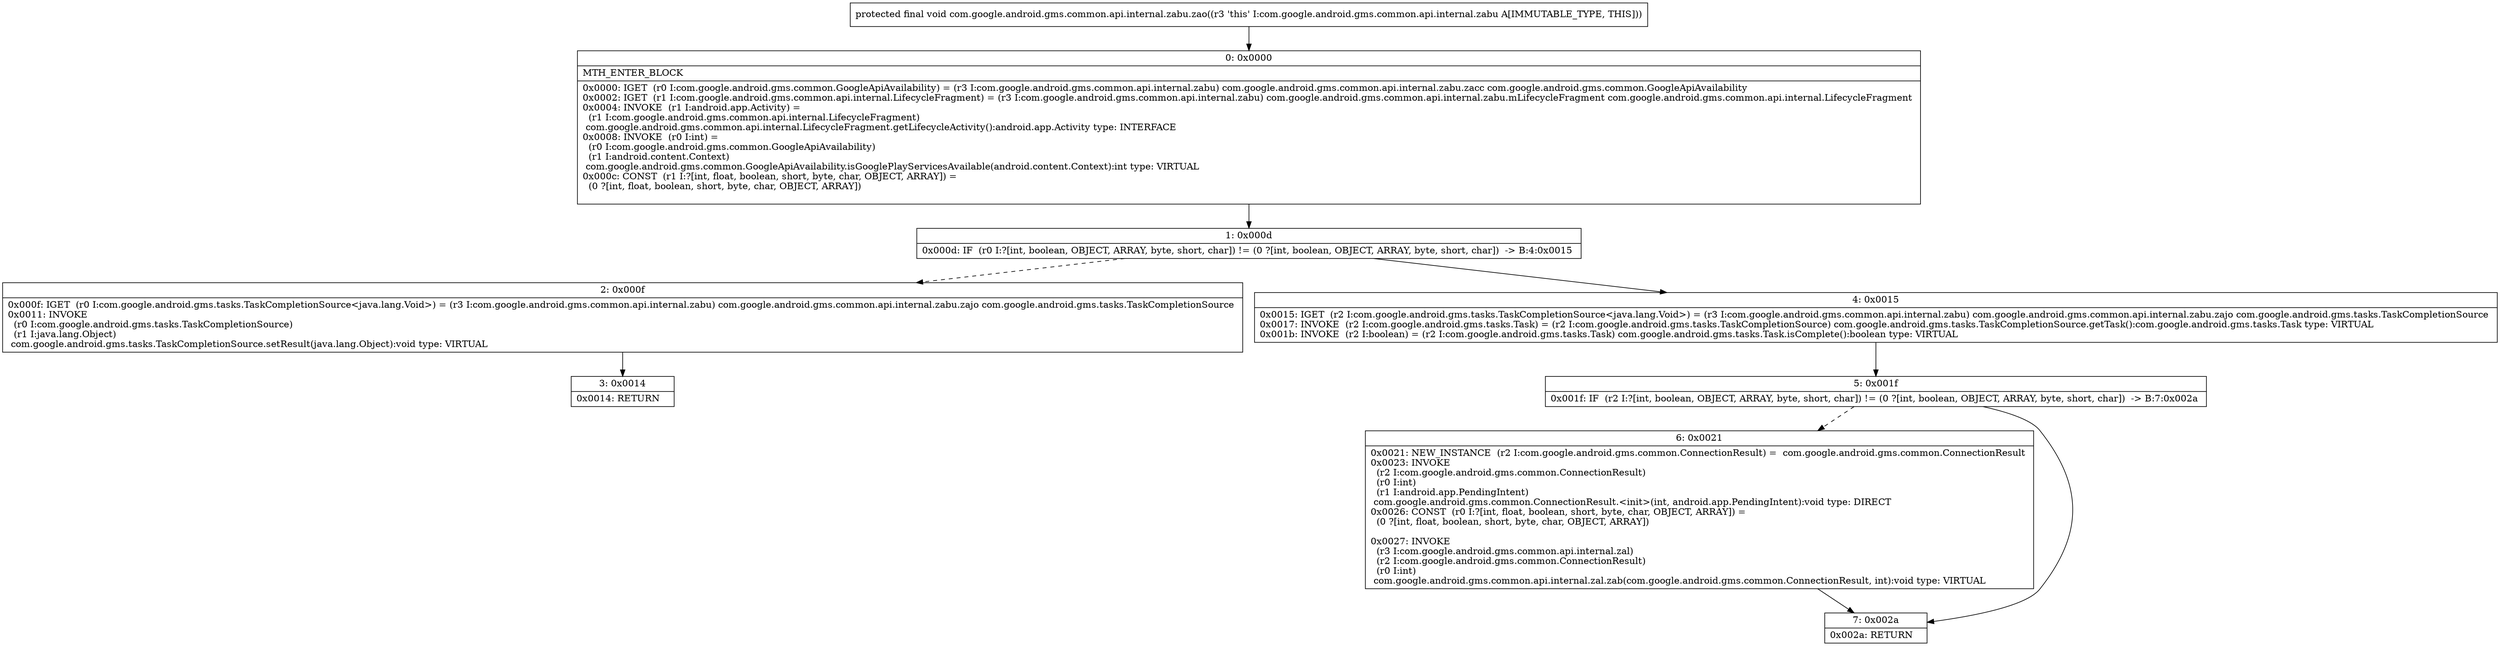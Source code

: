 digraph "CFG forcom.google.android.gms.common.api.internal.zabu.zao()V" {
Node_0 [shape=record,label="{0\:\ 0x0000|MTH_ENTER_BLOCK\l|0x0000: IGET  (r0 I:com.google.android.gms.common.GoogleApiAvailability) = (r3 I:com.google.android.gms.common.api.internal.zabu) com.google.android.gms.common.api.internal.zabu.zacc com.google.android.gms.common.GoogleApiAvailability \l0x0002: IGET  (r1 I:com.google.android.gms.common.api.internal.LifecycleFragment) = (r3 I:com.google.android.gms.common.api.internal.zabu) com.google.android.gms.common.api.internal.zabu.mLifecycleFragment com.google.android.gms.common.api.internal.LifecycleFragment \l0x0004: INVOKE  (r1 I:android.app.Activity) = \l  (r1 I:com.google.android.gms.common.api.internal.LifecycleFragment)\l com.google.android.gms.common.api.internal.LifecycleFragment.getLifecycleActivity():android.app.Activity type: INTERFACE \l0x0008: INVOKE  (r0 I:int) = \l  (r0 I:com.google.android.gms.common.GoogleApiAvailability)\l  (r1 I:android.content.Context)\l com.google.android.gms.common.GoogleApiAvailability.isGooglePlayServicesAvailable(android.content.Context):int type: VIRTUAL \l0x000c: CONST  (r1 I:?[int, float, boolean, short, byte, char, OBJECT, ARRAY]) = \l  (0 ?[int, float, boolean, short, byte, char, OBJECT, ARRAY])\l \l}"];
Node_1 [shape=record,label="{1\:\ 0x000d|0x000d: IF  (r0 I:?[int, boolean, OBJECT, ARRAY, byte, short, char]) != (0 ?[int, boolean, OBJECT, ARRAY, byte, short, char])  \-\> B:4:0x0015 \l}"];
Node_2 [shape=record,label="{2\:\ 0x000f|0x000f: IGET  (r0 I:com.google.android.gms.tasks.TaskCompletionSource\<java.lang.Void\>) = (r3 I:com.google.android.gms.common.api.internal.zabu) com.google.android.gms.common.api.internal.zabu.zajo com.google.android.gms.tasks.TaskCompletionSource \l0x0011: INVOKE  \l  (r0 I:com.google.android.gms.tasks.TaskCompletionSource)\l  (r1 I:java.lang.Object)\l com.google.android.gms.tasks.TaskCompletionSource.setResult(java.lang.Object):void type: VIRTUAL \l}"];
Node_3 [shape=record,label="{3\:\ 0x0014|0x0014: RETURN   \l}"];
Node_4 [shape=record,label="{4\:\ 0x0015|0x0015: IGET  (r2 I:com.google.android.gms.tasks.TaskCompletionSource\<java.lang.Void\>) = (r3 I:com.google.android.gms.common.api.internal.zabu) com.google.android.gms.common.api.internal.zabu.zajo com.google.android.gms.tasks.TaskCompletionSource \l0x0017: INVOKE  (r2 I:com.google.android.gms.tasks.Task) = (r2 I:com.google.android.gms.tasks.TaskCompletionSource) com.google.android.gms.tasks.TaskCompletionSource.getTask():com.google.android.gms.tasks.Task type: VIRTUAL \l0x001b: INVOKE  (r2 I:boolean) = (r2 I:com.google.android.gms.tasks.Task) com.google.android.gms.tasks.Task.isComplete():boolean type: VIRTUAL \l}"];
Node_5 [shape=record,label="{5\:\ 0x001f|0x001f: IF  (r2 I:?[int, boolean, OBJECT, ARRAY, byte, short, char]) != (0 ?[int, boolean, OBJECT, ARRAY, byte, short, char])  \-\> B:7:0x002a \l}"];
Node_6 [shape=record,label="{6\:\ 0x0021|0x0021: NEW_INSTANCE  (r2 I:com.google.android.gms.common.ConnectionResult) =  com.google.android.gms.common.ConnectionResult \l0x0023: INVOKE  \l  (r2 I:com.google.android.gms.common.ConnectionResult)\l  (r0 I:int)\l  (r1 I:android.app.PendingIntent)\l com.google.android.gms.common.ConnectionResult.\<init\>(int, android.app.PendingIntent):void type: DIRECT \l0x0026: CONST  (r0 I:?[int, float, boolean, short, byte, char, OBJECT, ARRAY]) = \l  (0 ?[int, float, boolean, short, byte, char, OBJECT, ARRAY])\l \l0x0027: INVOKE  \l  (r3 I:com.google.android.gms.common.api.internal.zal)\l  (r2 I:com.google.android.gms.common.ConnectionResult)\l  (r0 I:int)\l com.google.android.gms.common.api.internal.zal.zab(com.google.android.gms.common.ConnectionResult, int):void type: VIRTUAL \l}"];
Node_7 [shape=record,label="{7\:\ 0x002a|0x002a: RETURN   \l}"];
MethodNode[shape=record,label="{protected final void com.google.android.gms.common.api.internal.zabu.zao((r3 'this' I:com.google.android.gms.common.api.internal.zabu A[IMMUTABLE_TYPE, THIS])) }"];
MethodNode -> Node_0;
Node_0 -> Node_1;
Node_1 -> Node_2[style=dashed];
Node_1 -> Node_4;
Node_2 -> Node_3;
Node_4 -> Node_5;
Node_5 -> Node_6[style=dashed];
Node_5 -> Node_7;
Node_6 -> Node_7;
}

